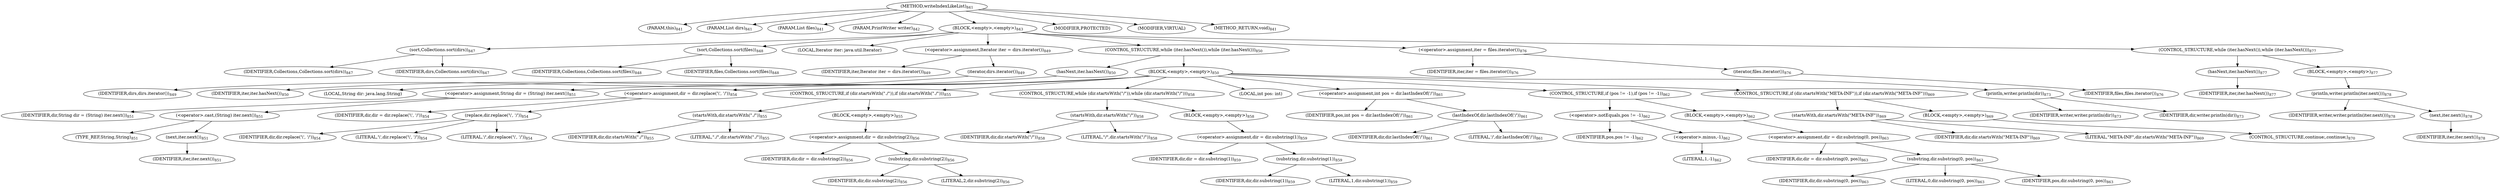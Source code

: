 digraph "writeIndexLikeList" {  
"1735" [label = <(METHOD,writeIndexLikeList)<SUB>841</SUB>> ]
"1736" [label = <(PARAM,this)<SUB>841</SUB>> ]
"1737" [label = <(PARAM,List dirs)<SUB>841</SUB>> ]
"1738" [label = <(PARAM,List files)<SUB>841</SUB>> ]
"1739" [label = <(PARAM,PrintWriter writer)<SUB>842</SUB>> ]
"1740" [label = <(BLOCK,&lt;empty&gt;,&lt;empty&gt;)<SUB>843</SUB>> ]
"1741" [label = <(sort,Collections.sort(dirs))<SUB>847</SUB>> ]
"1742" [label = <(IDENTIFIER,Collections,Collections.sort(dirs))<SUB>847</SUB>> ]
"1743" [label = <(IDENTIFIER,dirs,Collections.sort(dirs))<SUB>847</SUB>> ]
"1744" [label = <(sort,Collections.sort(files))<SUB>848</SUB>> ]
"1745" [label = <(IDENTIFIER,Collections,Collections.sort(files))<SUB>848</SUB>> ]
"1746" [label = <(IDENTIFIER,files,Collections.sort(files))<SUB>848</SUB>> ]
"1747" [label = <(LOCAL,Iterator iter: java.util.Iterator)> ]
"1748" [label = <(&lt;operator&gt;.assignment,Iterator iter = dirs.iterator())<SUB>849</SUB>> ]
"1749" [label = <(IDENTIFIER,iter,Iterator iter = dirs.iterator())<SUB>849</SUB>> ]
"1750" [label = <(iterator,dirs.iterator())<SUB>849</SUB>> ]
"1751" [label = <(IDENTIFIER,dirs,dirs.iterator())<SUB>849</SUB>> ]
"1752" [label = <(CONTROL_STRUCTURE,while (iter.hasNext()),while (iter.hasNext()))<SUB>850</SUB>> ]
"1753" [label = <(hasNext,iter.hasNext())<SUB>850</SUB>> ]
"1754" [label = <(IDENTIFIER,iter,iter.hasNext())<SUB>850</SUB>> ]
"1755" [label = <(BLOCK,&lt;empty&gt;,&lt;empty&gt;)<SUB>850</SUB>> ]
"1756" [label = <(LOCAL,String dir: java.lang.String)> ]
"1757" [label = <(&lt;operator&gt;.assignment,String dir = (String) iter.next())<SUB>851</SUB>> ]
"1758" [label = <(IDENTIFIER,dir,String dir = (String) iter.next())<SUB>851</SUB>> ]
"1759" [label = <(&lt;operator&gt;.cast,(String) iter.next())<SUB>851</SUB>> ]
"1760" [label = <(TYPE_REF,String,String)<SUB>851</SUB>> ]
"1761" [label = <(next,iter.next())<SUB>851</SUB>> ]
"1762" [label = <(IDENTIFIER,iter,iter.next())<SUB>851</SUB>> ]
"1763" [label = <(&lt;operator&gt;.assignment,dir = dir.replace('\\', '/'))<SUB>854</SUB>> ]
"1764" [label = <(IDENTIFIER,dir,dir = dir.replace('\\', '/'))<SUB>854</SUB>> ]
"1765" [label = <(replace,dir.replace('\\', '/'))<SUB>854</SUB>> ]
"1766" [label = <(IDENTIFIER,dir,dir.replace('\\', '/'))<SUB>854</SUB>> ]
"1767" [label = <(LITERAL,'\\',dir.replace('\\', '/'))<SUB>854</SUB>> ]
"1768" [label = <(LITERAL,'/',dir.replace('\\', '/'))<SUB>854</SUB>> ]
"1769" [label = <(CONTROL_STRUCTURE,if (dir.startsWith(&quot;./&quot;)),if (dir.startsWith(&quot;./&quot;)))<SUB>855</SUB>> ]
"1770" [label = <(startsWith,dir.startsWith(&quot;./&quot;))<SUB>855</SUB>> ]
"1771" [label = <(IDENTIFIER,dir,dir.startsWith(&quot;./&quot;))<SUB>855</SUB>> ]
"1772" [label = <(LITERAL,&quot;./&quot;,dir.startsWith(&quot;./&quot;))<SUB>855</SUB>> ]
"1773" [label = <(BLOCK,&lt;empty&gt;,&lt;empty&gt;)<SUB>855</SUB>> ]
"1774" [label = <(&lt;operator&gt;.assignment,dir = dir.substring(2))<SUB>856</SUB>> ]
"1775" [label = <(IDENTIFIER,dir,dir = dir.substring(2))<SUB>856</SUB>> ]
"1776" [label = <(substring,dir.substring(2))<SUB>856</SUB>> ]
"1777" [label = <(IDENTIFIER,dir,dir.substring(2))<SUB>856</SUB>> ]
"1778" [label = <(LITERAL,2,dir.substring(2))<SUB>856</SUB>> ]
"1779" [label = <(CONTROL_STRUCTURE,while (dir.startsWith(&quot;/&quot;)),while (dir.startsWith(&quot;/&quot;)))<SUB>858</SUB>> ]
"1780" [label = <(startsWith,dir.startsWith(&quot;/&quot;))<SUB>858</SUB>> ]
"1781" [label = <(IDENTIFIER,dir,dir.startsWith(&quot;/&quot;))<SUB>858</SUB>> ]
"1782" [label = <(LITERAL,&quot;/&quot;,dir.startsWith(&quot;/&quot;))<SUB>858</SUB>> ]
"1783" [label = <(BLOCK,&lt;empty&gt;,&lt;empty&gt;)<SUB>858</SUB>> ]
"1784" [label = <(&lt;operator&gt;.assignment,dir = dir.substring(1))<SUB>859</SUB>> ]
"1785" [label = <(IDENTIFIER,dir,dir = dir.substring(1))<SUB>859</SUB>> ]
"1786" [label = <(substring,dir.substring(1))<SUB>859</SUB>> ]
"1787" [label = <(IDENTIFIER,dir,dir.substring(1))<SUB>859</SUB>> ]
"1788" [label = <(LITERAL,1,dir.substring(1))<SUB>859</SUB>> ]
"1789" [label = <(LOCAL,int pos: int)> ]
"1790" [label = <(&lt;operator&gt;.assignment,int pos = dir.lastIndexOf('/'))<SUB>861</SUB>> ]
"1791" [label = <(IDENTIFIER,pos,int pos = dir.lastIndexOf('/'))<SUB>861</SUB>> ]
"1792" [label = <(lastIndexOf,dir.lastIndexOf('/'))<SUB>861</SUB>> ]
"1793" [label = <(IDENTIFIER,dir,dir.lastIndexOf('/'))<SUB>861</SUB>> ]
"1794" [label = <(LITERAL,'/',dir.lastIndexOf('/'))<SUB>861</SUB>> ]
"1795" [label = <(CONTROL_STRUCTURE,if (pos != -1),if (pos != -1))<SUB>862</SUB>> ]
"1796" [label = <(&lt;operator&gt;.notEquals,pos != -1)<SUB>862</SUB>> ]
"1797" [label = <(IDENTIFIER,pos,pos != -1)<SUB>862</SUB>> ]
"1798" [label = <(&lt;operator&gt;.minus,-1)<SUB>862</SUB>> ]
"1799" [label = <(LITERAL,1,-1)<SUB>862</SUB>> ]
"1800" [label = <(BLOCK,&lt;empty&gt;,&lt;empty&gt;)<SUB>862</SUB>> ]
"1801" [label = <(&lt;operator&gt;.assignment,dir = dir.substring(0, pos))<SUB>863</SUB>> ]
"1802" [label = <(IDENTIFIER,dir,dir = dir.substring(0, pos))<SUB>863</SUB>> ]
"1803" [label = <(substring,dir.substring(0, pos))<SUB>863</SUB>> ]
"1804" [label = <(IDENTIFIER,dir,dir.substring(0, pos))<SUB>863</SUB>> ]
"1805" [label = <(LITERAL,0,dir.substring(0, pos))<SUB>863</SUB>> ]
"1806" [label = <(IDENTIFIER,pos,dir.substring(0, pos))<SUB>863</SUB>> ]
"1807" [label = <(CONTROL_STRUCTURE,if (dir.startsWith(&quot;META-INF&quot;)),if (dir.startsWith(&quot;META-INF&quot;)))<SUB>869</SUB>> ]
"1808" [label = <(startsWith,dir.startsWith(&quot;META-INF&quot;))<SUB>869</SUB>> ]
"1809" [label = <(IDENTIFIER,dir,dir.startsWith(&quot;META-INF&quot;))<SUB>869</SUB>> ]
"1810" [label = <(LITERAL,&quot;META-INF&quot;,dir.startsWith(&quot;META-INF&quot;))<SUB>869</SUB>> ]
"1811" [label = <(BLOCK,&lt;empty&gt;,&lt;empty&gt;)<SUB>869</SUB>> ]
"1812" [label = <(CONTROL_STRUCTURE,continue;,continue;)<SUB>870</SUB>> ]
"1813" [label = <(println,writer.println(dir))<SUB>873</SUB>> ]
"1814" [label = <(IDENTIFIER,writer,writer.println(dir))<SUB>873</SUB>> ]
"1815" [label = <(IDENTIFIER,dir,writer.println(dir))<SUB>873</SUB>> ]
"1816" [label = <(&lt;operator&gt;.assignment,iter = files.iterator())<SUB>876</SUB>> ]
"1817" [label = <(IDENTIFIER,iter,iter = files.iterator())<SUB>876</SUB>> ]
"1818" [label = <(iterator,files.iterator())<SUB>876</SUB>> ]
"1819" [label = <(IDENTIFIER,files,files.iterator())<SUB>876</SUB>> ]
"1820" [label = <(CONTROL_STRUCTURE,while (iter.hasNext()),while (iter.hasNext()))<SUB>877</SUB>> ]
"1821" [label = <(hasNext,iter.hasNext())<SUB>877</SUB>> ]
"1822" [label = <(IDENTIFIER,iter,iter.hasNext())<SUB>877</SUB>> ]
"1823" [label = <(BLOCK,&lt;empty&gt;,&lt;empty&gt;)<SUB>877</SUB>> ]
"1824" [label = <(println,writer.println(iter.next()))<SUB>878</SUB>> ]
"1825" [label = <(IDENTIFIER,writer,writer.println(iter.next()))<SUB>878</SUB>> ]
"1826" [label = <(next,iter.next())<SUB>878</SUB>> ]
"1827" [label = <(IDENTIFIER,iter,iter.next())<SUB>878</SUB>> ]
"1828" [label = <(MODIFIER,PROTECTED)> ]
"1829" [label = <(MODIFIER,VIRTUAL)> ]
"1830" [label = <(METHOD_RETURN,void)<SUB>841</SUB>> ]
  "1735" -> "1736" 
  "1735" -> "1737" 
  "1735" -> "1738" 
  "1735" -> "1739" 
  "1735" -> "1740" 
  "1735" -> "1828" 
  "1735" -> "1829" 
  "1735" -> "1830" 
  "1740" -> "1741" 
  "1740" -> "1744" 
  "1740" -> "1747" 
  "1740" -> "1748" 
  "1740" -> "1752" 
  "1740" -> "1816" 
  "1740" -> "1820" 
  "1741" -> "1742" 
  "1741" -> "1743" 
  "1744" -> "1745" 
  "1744" -> "1746" 
  "1748" -> "1749" 
  "1748" -> "1750" 
  "1750" -> "1751" 
  "1752" -> "1753" 
  "1752" -> "1755" 
  "1753" -> "1754" 
  "1755" -> "1756" 
  "1755" -> "1757" 
  "1755" -> "1763" 
  "1755" -> "1769" 
  "1755" -> "1779" 
  "1755" -> "1789" 
  "1755" -> "1790" 
  "1755" -> "1795" 
  "1755" -> "1807" 
  "1755" -> "1813" 
  "1757" -> "1758" 
  "1757" -> "1759" 
  "1759" -> "1760" 
  "1759" -> "1761" 
  "1761" -> "1762" 
  "1763" -> "1764" 
  "1763" -> "1765" 
  "1765" -> "1766" 
  "1765" -> "1767" 
  "1765" -> "1768" 
  "1769" -> "1770" 
  "1769" -> "1773" 
  "1770" -> "1771" 
  "1770" -> "1772" 
  "1773" -> "1774" 
  "1774" -> "1775" 
  "1774" -> "1776" 
  "1776" -> "1777" 
  "1776" -> "1778" 
  "1779" -> "1780" 
  "1779" -> "1783" 
  "1780" -> "1781" 
  "1780" -> "1782" 
  "1783" -> "1784" 
  "1784" -> "1785" 
  "1784" -> "1786" 
  "1786" -> "1787" 
  "1786" -> "1788" 
  "1790" -> "1791" 
  "1790" -> "1792" 
  "1792" -> "1793" 
  "1792" -> "1794" 
  "1795" -> "1796" 
  "1795" -> "1800" 
  "1796" -> "1797" 
  "1796" -> "1798" 
  "1798" -> "1799" 
  "1800" -> "1801" 
  "1801" -> "1802" 
  "1801" -> "1803" 
  "1803" -> "1804" 
  "1803" -> "1805" 
  "1803" -> "1806" 
  "1807" -> "1808" 
  "1807" -> "1811" 
  "1808" -> "1809" 
  "1808" -> "1810" 
  "1811" -> "1812" 
  "1813" -> "1814" 
  "1813" -> "1815" 
  "1816" -> "1817" 
  "1816" -> "1818" 
  "1818" -> "1819" 
  "1820" -> "1821" 
  "1820" -> "1823" 
  "1821" -> "1822" 
  "1823" -> "1824" 
  "1824" -> "1825" 
  "1824" -> "1826" 
  "1826" -> "1827" 
}
